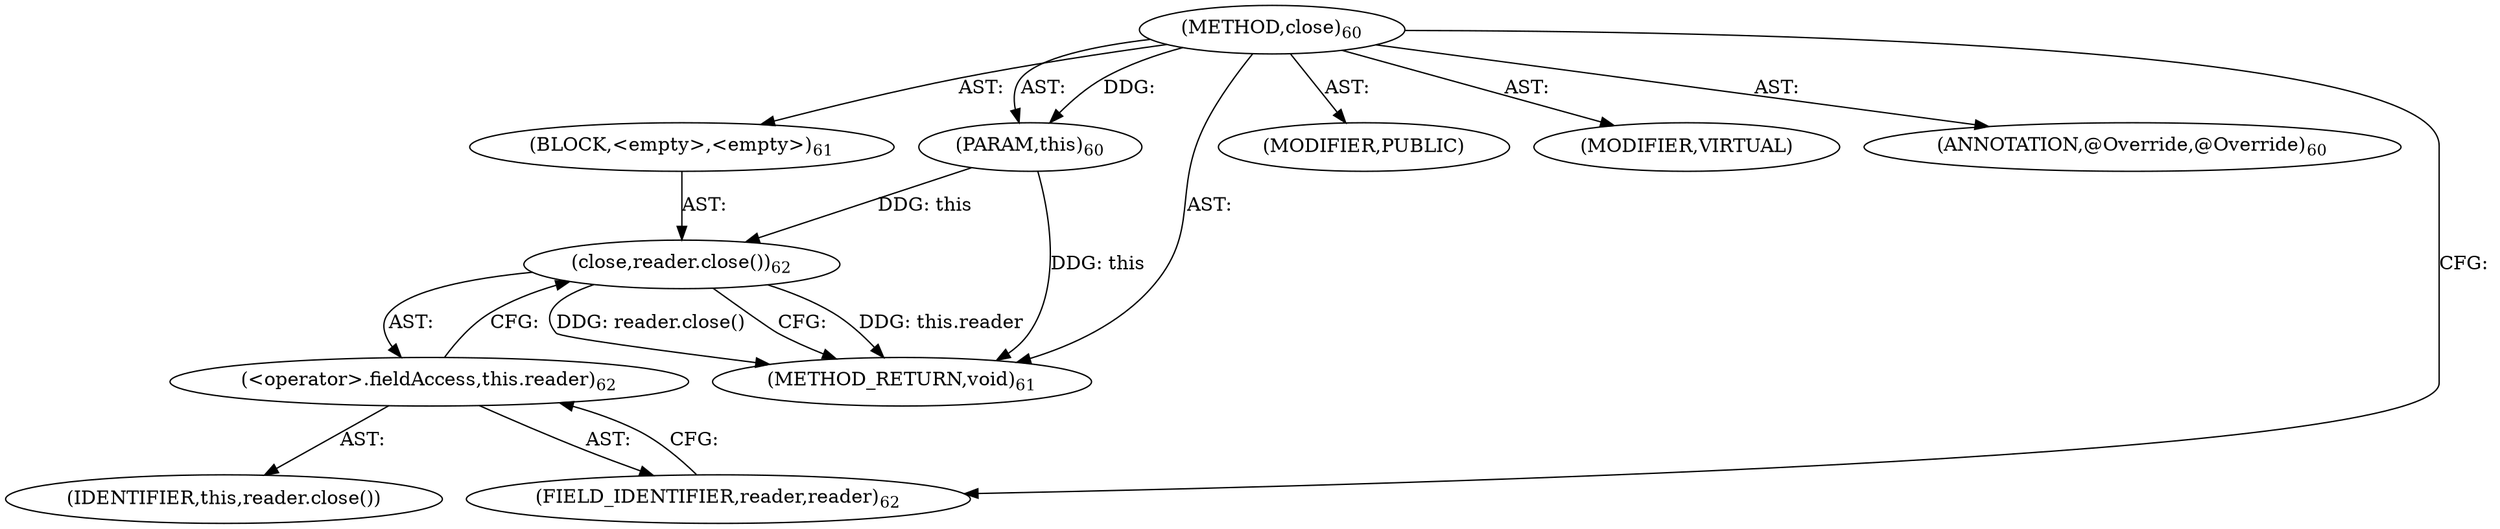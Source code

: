 digraph "close" {  
"264" [label = <(METHOD,close)<SUB>60</SUB>> ]
"265" [label = <(PARAM,this)<SUB>60</SUB>> ]
"266" [label = <(BLOCK,&lt;empty&gt;,&lt;empty&gt;)<SUB>61</SUB>> ]
"267" [label = <(close,reader.close())<SUB>62</SUB>> ]
"268" [label = <(&lt;operator&gt;.fieldAccess,this.reader)<SUB>62</SUB>> ]
"269" [label = <(IDENTIFIER,this,reader.close())> ]
"270" [label = <(FIELD_IDENTIFIER,reader,reader)<SUB>62</SUB>> ]
"271" [label = <(MODIFIER,PUBLIC)> ]
"272" [label = <(MODIFIER,VIRTUAL)> ]
"273" [label = <(ANNOTATION,@Override,@Override)<SUB>60</SUB>> ]
"274" [label = <(METHOD_RETURN,void)<SUB>61</SUB>> ]
  "264" -> "265"  [ label = "AST: "] 
  "264" -> "266"  [ label = "AST: "] 
  "264" -> "271"  [ label = "AST: "] 
  "264" -> "272"  [ label = "AST: "] 
  "264" -> "273"  [ label = "AST: "] 
  "264" -> "274"  [ label = "AST: "] 
  "266" -> "267"  [ label = "AST: "] 
  "267" -> "268"  [ label = "AST: "] 
  "268" -> "269"  [ label = "AST: "] 
  "268" -> "270"  [ label = "AST: "] 
  "267" -> "274"  [ label = "CFG: "] 
  "268" -> "267"  [ label = "CFG: "] 
  "270" -> "268"  [ label = "CFG: "] 
  "264" -> "270"  [ label = "CFG: "] 
  "265" -> "274"  [ label = "DDG: this"] 
  "267" -> "274"  [ label = "DDG: this.reader"] 
  "267" -> "274"  [ label = "DDG: reader.close()"] 
  "264" -> "265"  [ label = "DDG: "] 
  "265" -> "267"  [ label = "DDG: this"] 
}
